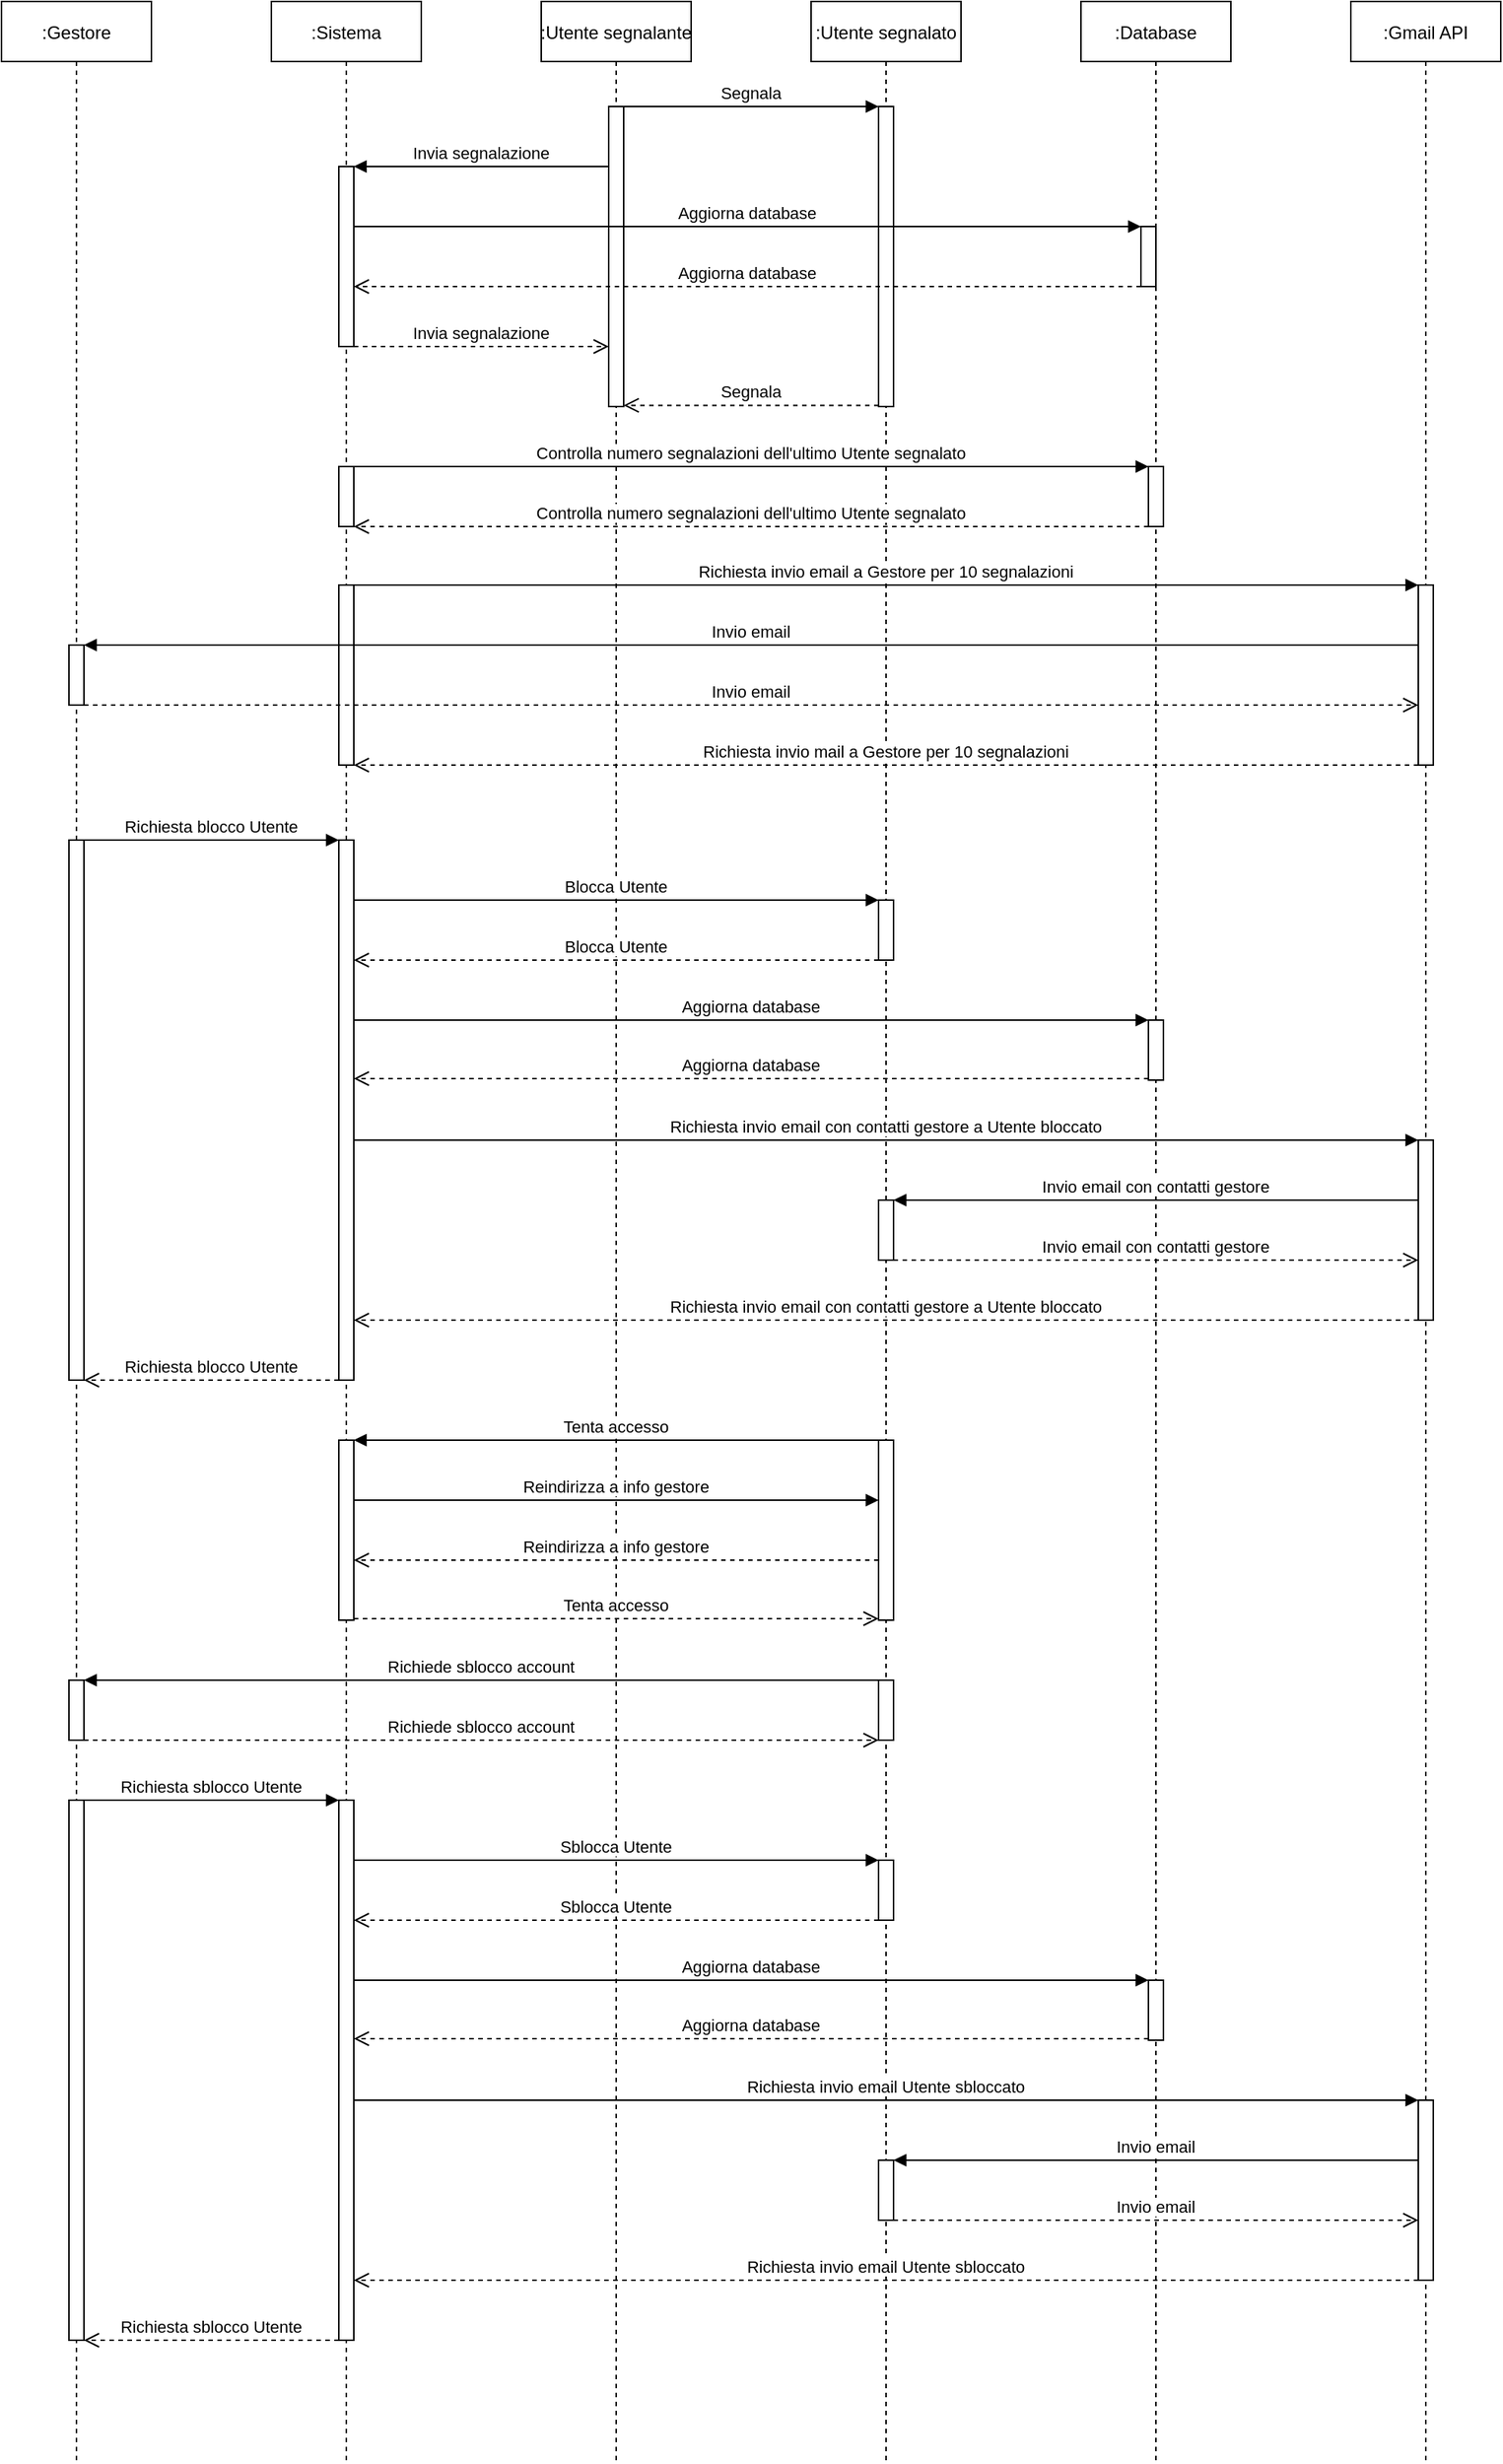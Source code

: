 <mxfile version="20.5.3" type="device"><diagram id="kgpKYQtTHZ0yAKxKKP6v" name="Page-1"><mxGraphModel dx="1678" dy="905" grid="1" gridSize="10" guides="1" tooltips="1" connect="1" arrows="1" fold="1" page="1" pageScale="1" pageWidth="850" pageHeight="1100" math="0" shadow="0"><root><mxCell id="0"/><mxCell id="1" parent="0"/><mxCell id="3nuBFxr9cyL0pnOWT2aG-1" value=":Gestore" style="shape=umlLifeline;perimeter=lifelinePerimeter;container=1;collapsible=0;recursiveResize=0;rounded=0;shadow=0;strokeWidth=1;" parent="1" vertex="1"><mxGeometry x="80" y="80" width="100" height="1640" as="geometry"/></mxCell><mxCell id="g_7kvoDyk1Va51lTNeU9-13" value="" style="points=[];perimeter=orthogonalPerimeter;rounded=0;shadow=0;strokeWidth=1;" vertex="1" parent="3nuBFxr9cyL0pnOWT2aG-1"><mxGeometry x="45" y="429" width="10" height="40" as="geometry"/></mxCell><mxCell id="g_7kvoDyk1Va51lTNeU9-17" value="" style="points=[];perimeter=orthogonalPerimeter;rounded=0;shadow=0;strokeWidth=1;" vertex="1" parent="3nuBFxr9cyL0pnOWT2aG-1"><mxGeometry x="45" y="559" width="10" height="360" as="geometry"/></mxCell><mxCell id="g_7kvoDyk1Va51lTNeU9-35" value="" style="points=[];perimeter=orthogonalPerimeter;rounded=0;shadow=0;strokeWidth=1;" vertex="1" parent="3nuBFxr9cyL0pnOWT2aG-1"><mxGeometry x="45" y="1119" width="10" height="40" as="geometry"/></mxCell><mxCell id="3nuBFxr9cyL0pnOWT2aG-5" value=":Utente segnalante" style="shape=umlLifeline;perimeter=lifelinePerimeter;container=1;collapsible=0;recursiveResize=0;rounded=0;shadow=0;strokeWidth=1;" parent="1" vertex="1"><mxGeometry x="440" y="80" width="100" height="1640" as="geometry"/></mxCell><mxCell id="3nuBFxr9cyL0pnOWT2aG-6" value="" style="points=[];perimeter=orthogonalPerimeter;rounded=0;shadow=0;strokeWidth=1;" parent="3nuBFxr9cyL0pnOWT2aG-5" vertex="1"><mxGeometry x="45" y="70" width="10" height="200" as="geometry"/></mxCell><mxCell id="3nuBFxr9cyL0pnOWT2aG-7" value="Segnala" style="verticalAlign=bottom;endArrow=open;dashed=1;endSize=8;shadow=0;strokeWidth=1;" parent="3nuBFxr9cyL0pnOWT2aG-5" edge="1"><mxGeometry relative="1" as="geometry"><mxPoint x="55" y="269.23" as="targetPoint"/><mxPoint x="225" y="269.23" as="sourcePoint"/></mxGeometry></mxCell><mxCell id="g_7kvoDyk1Va51lTNeU9-10" value="Invia segnalazione" style="verticalAlign=bottom;endArrow=open;dashed=1;endSize=8;shadow=0;strokeWidth=1;" edge="1" parent="3nuBFxr9cyL0pnOWT2aG-5"><mxGeometry relative="1" as="geometry"><mxPoint x="45" y="230.0" as="targetPoint"/><mxPoint x="-125" y="230.0" as="sourcePoint"/></mxGeometry></mxCell><mxCell id="g_7kvoDyk1Va51lTNeU9-1" value=":Utente segnalato" style="shape=umlLifeline;perimeter=lifelinePerimeter;container=1;collapsible=0;recursiveResize=0;rounded=0;shadow=0;strokeWidth=1;" vertex="1" parent="1"><mxGeometry x="620" y="80" width="100" height="1640" as="geometry"/></mxCell><mxCell id="g_7kvoDyk1Va51lTNeU9-2" value="" style="points=[];perimeter=orthogonalPerimeter;rounded=0;shadow=0;strokeWidth=1;" vertex="1" parent="g_7kvoDyk1Va51lTNeU9-1"><mxGeometry x="45" y="70" width="10" height="200" as="geometry"/></mxCell><mxCell id="g_7kvoDyk1Va51lTNeU9-22" value="" style="points=[];perimeter=orthogonalPerimeter;rounded=0;shadow=0;strokeWidth=1;" vertex="1" parent="g_7kvoDyk1Va51lTNeU9-1"><mxGeometry x="45" y="599" width="10" height="40" as="geometry"/></mxCell><mxCell id="g_7kvoDyk1Va51lTNeU9-32" value="" style="points=[];perimeter=orthogonalPerimeter;rounded=0;shadow=0;strokeWidth=1;" vertex="1" parent="g_7kvoDyk1Va51lTNeU9-1"><mxGeometry x="45" y="799" width="10" height="40" as="geometry"/></mxCell><mxCell id="g_7kvoDyk1Va51lTNeU9-34" value="" style="points=[];perimeter=orthogonalPerimeter;rounded=0;shadow=0;strokeWidth=1;" vertex="1" parent="g_7kvoDyk1Va51lTNeU9-1"><mxGeometry x="45" y="1119" width="10" height="40" as="geometry"/></mxCell><mxCell id="g_7kvoDyk1Va51lTNeU9-40" value="" style="points=[];perimeter=orthogonalPerimeter;rounded=0;shadow=0;strokeWidth=1;" vertex="1" parent="g_7kvoDyk1Va51lTNeU9-1"><mxGeometry x="45" y="959" width="10" height="120" as="geometry"/></mxCell><mxCell id="g_7kvoDyk1Va51lTNeU9-3" value=":Database" style="shape=umlLifeline;perimeter=lifelinePerimeter;container=1;collapsible=0;recursiveResize=0;rounded=0;shadow=0;strokeWidth=1;" vertex="1" parent="1"><mxGeometry x="800" y="80" width="100" height="1640" as="geometry"/></mxCell><mxCell id="g_7kvoDyk1Va51lTNeU9-25" value="" style="points=[];perimeter=orthogonalPerimeter;rounded=0;shadow=0;strokeWidth=1;" vertex="1" parent="g_7kvoDyk1Va51lTNeU9-3"><mxGeometry x="45" y="679" width="10" height="40" as="geometry"/></mxCell><mxCell id="g_7kvoDyk1Va51lTNeU9-64" value="" style="points=[];perimeter=orthogonalPerimeter;rounded=0;shadow=0;strokeWidth=1;" vertex="1" parent="g_7kvoDyk1Va51lTNeU9-3"><mxGeometry x="40" y="150" width="10" height="40" as="geometry"/></mxCell><mxCell id="g_7kvoDyk1Va51lTNeU9-67" value="" style="points=[];perimeter=orthogonalPerimeter;rounded=0;shadow=0;strokeWidth=1;" vertex="1" parent="g_7kvoDyk1Va51lTNeU9-3"><mxGeometry x="45" y="310" width="10" height="40" as="geometry"/></mxCell><mxCell id="g_7kvoDyk1Va51lTNeU9-5" value=":Gmail API" style="shape=umlLifeline;perimeter=lifelinePerimeter;container=1;collapsible=0;recursiveResize=0;rounded=0;shadow=0;strokeWidth=1;" vertex="1" parent="1"><mxGeometry x="980" y="80" width="100" height="1640" as="geometry"/></mxCell><mxCell id="g_7kvoDyk1Va51lTNeU9-6" value="" style="points=[];perimeter=orthogonalPerimeter;rounded=0;shadow=0;strokeWidth=1;" vertex="1" parent="g_7kvoDyk1Va51lTNeU9-5"><mxGeometry x="45" y="389" width="10" height="120" as="geometry"/></mxCell><mxCell id="g_7kvoDyk1Va51lTNeU9-28" value="" style="points=[];perimeter=orthogonalPerimeter;rounded=0;shadow=0;strokeWidth=1;" vertex="1" parent="g_7kvoDyk1Va51lTNeU9-5"><mxGeometry x="45" y="759" width="10" height="120" as="geometry"/></mxCell><mxCell id="g_7kvoDyk1Va51lTNeU9-7" value=":Sistema" style="shape=umlLifeline;perimeter=lifelinePerimeter;container=1;collapsible=0;recursiveResize=0;rounded=0;shadow=0;strokeWidth=1;" vertex="1" parent="1"><mxGeometry x="260" y="80" width="100" height="1640" as="geometry"/></mxCell><mxCell id="g_7kvoDyk1Va51lTNeU9-8" value="" style="points=[];perimeter=orthogonalPerimeter;rounded=0;shadow=0;strokeWidth=1;" vertex="1" parent="g_7kvoDyk1Va51lTNeU9-7"><mxGeometry x="45" y="110" width="10" height="120" as="geometry"/></mxCell><mxCell id="g_7kvoDyk1Va51lTNeU9-11" value="" style="points=[];perimeter=orthogonalPerimeter;rounded=0;shadow=0;strokeWidth=1;" vertex="1" parent="g_7kvoDyk1Va51lTNeU9-7"><mxGeometry x="45" y="389" width="10" height="120" as="geometry"/></mxCell><mxCell id="g_7kvoDyk1Va51lTNeU9-21" value="" style="points=[];perimeter=orthogonalPerimeter;rounded=0;shadow=0;strokeWidth=1;" vertex="1" parent="g_7kvoDyk1Va51lTNeU9-7"><mxGeometry x="45" y="559" width="10" height="360" as="geometry"/></mxCell><mxCell id="g_7kvoDyk1Va51lTNeU9-20" value="Richiesta blocco Utente" style="verticalAlign=bottom;endArrow=open;dashed=1;endSize=8;shadow=0;strokeWidth=1;" edge="1" parent="g_7kvoDyk1Va51lTNeU9-7"><mxGeometry relative="1" as="geometry"><mxPoint x="-125" y="919" as="targetPoint"/><mxPoint x="45" y="919" as="sourcePoint"/></mxGeometry></mxCell><mxCell id="g_7kvoDyk1Va51lTNeU9-9" value="Invia segnalazione" style="verticalAlign=bottom;endArrow=block;shadow=0;strokeWidth=1;" edge="1" parent="g_7kvoDyk1Va51lTNeU9-7"><mxGeometry relative="1" as="geometry"><mxPoint x="225" y="110.0" as="sourcePoint"/><mxPoint x="55" y="110.0" as="targetPoint"/><Array as="points"/></mxGeometry></mxCell><mxCell id="g_7kvoDyk1Va51lTNeU9-66" value="" style="points=[];perimeter=orthogonalPerimeter;rounded=0;shadow=0;strokeWidth=1;" vertex="1" parent="g_7kvoDyk1Va51lTNeU9-7"><mxGeometry x="45" y="310" width="10" height="40" as="geometry"/></mxCell><mxCell id="3nuBFxr9cyL0pnOWT2aG-8" value="Segnala" style="verticalAlign=bottom;endArrow=block;shadow=0;strokeWidth=1;" parent="1" edge="1"><mxGeometry relative="1" as="geometry"><mxPoint x="495.0" y="150" as="sourcePoint"/><mxPoint x="665.0" y="150" as="targetPoint"/><Array as="points"><mxPoint x="550" y="150"/></Array></mxGeometry></mxCell><mxCell id="g_7kvoDyk1Va51lTNeU9-12" value="Richiesta invio email a Gestore per 10 segnalazioni" style="verticalAlign=bottom;endArrow=block;shadow=0;strokeWidth=1;" edge="1" parent="1"><mxGeometry relative="1" as="geometry"><mxPoint x="315" y="469" as="sourcePoint"/><mxPoint x="1025" y="469" as="targetPoint"/><Array as="points"/></mxGeometry></mxCell><mxCell id="g_7kvoDyk1Va51lTNeU9-14" value="Richiesta invio mail a Gestore per 10 segnalazioni" style="verticalAlign=bottom;endArrow=open;dashed=1;endSize=8;shadow=0;strokeWidth=1;" edge="1" parent="1"><mxGeometry relative="1" as="geometry"><mxPoint x="315" y="589" as="targetPoint"/><mxPoint x="1025" y="589" as="sourcePoint"/></mxGeometry></mxCell><mxCell id="g_7kvoDyk1Va51lTNeU9-15" value="Invio email" style="verticalAlign=bottom;endArrow=block;shadow=0;strokeWidth=1;" edge="1" parent="1"><mxGeometry relative="1" as="geometry"><mxPoint x="1025" y="509.0" as="sourcePoint"/><mxPoint x="135" y="509.0" as="targetPoint"/><Array as="points"/><mxPoint as="offset"/></mxGeometry></mxCell><mxCell id="g_7kvoDyk1Va51lTNeU9-16" value="Invio email" style="verticalAlign=bottom;endArrow=open;dashed=1;endSize=8;shadow=0;strokeWidth=1;" edge="1" parent="1"><mxGeometry relative="1" as="geometry"><mxPoint x="1025" y="549.0" as="targetPoint"/><mxPoint x="135" y="549.0" as="sourcePoint"/></mxGeometry></mxCell><mxCell id="g_7kvoDyk1Va51lTNeU9-19" value="Richiesta blocco Utente" style="verticalAlign=bottom;endArrow=block;shadow=0;strokeWidth=1;" edge="1" parent="1" source="g_7kvoDyk1Va51lTNeU9-17" target="g_7kvoDyk1Va51lTNeU9-21"><mxGeometry relative="1" as="geometry"><mxPoint x="135" y="639" as="sourcePoint"/><mxPoint x="305.0" y="639" as="targetPoint"/><Array as="points"><mxPoint x="190" y="639"/></Array></mxGeometry></mxCell><mxCell id="g_7kvoDyk1Va51lTNeU9-23" value="Blocca Utente" style="verticalAlign=bottom;endArrow=block;shadow=0;strokeWidth=1;" edge="1" parent="1"><mxGeometry relative="1" as="geometry"><mxPoint x="315" y="679" as="sourcePoint"/><mxPoint x="665" y="679" as="targetPoint"/><Array as="points"/></mxGeometry></mxCell><mxCell id="g_7kvoDyk1Va51lTNeU9-24" value="Blocca Utente" style="verticalAlign=bottom;endArrow=open;dashed=1;endSize=8;shadow=0;strokeWidth=1;" edge="1" parent="1"><mxGeometry relative="1" as="geometry"><mxPoint x="315" y="719" as="targetPoint"/><mxPoint x="665" y="719" as="sourcePoint"/></mxGeometry></mxCell><mxCell id="g_7kvoDyk1Va51lTNeU9-26" value="Aggiorna database" style="verticalAlign=bottom;endArrow=block;shadow=0;strokeWidth=1;" edge="1" parent="1"><mxGeometry relative="1" as="geometry"><mxPoint x="315" y="759" as="sourcePoint"/><mxPoint x="845" y="759" as="targetPoint"/><Array as="points"><mxPoint x="430" y="759"/></Array></mxGeometry></mxCell><mxCell id="g_7kvoDyk1Va51lTNeU9-27" value="Aggiorna database" style="verticalAlign=bottom;endArrow=open;dashed=1;endSize=8;shadow=0;strokeWidth=1;" edge="1" parent="1"><mxGeometry relative="1" as="geometry"><mxPoint x="315" y="798" as="targetPoint"/><mxPoint x="845" y="798" as="sourcePoint"/></mxGeometry></mxCell><mxCell id="g_7kvoDyk1Va51lTNeU9-29" value="Richiesta invio email con contatti gestore a Utente bloccato" style="verticalAlign=bottom;endArrow=block;shadow=0;strokeWidth=1;" edge="1" parent="1" source="g_7kvoDyk1Va51lTNeU9-21" target="g_7kvoDyk1Va51lTNeU9-28"><mxGeometry relative="1" as="geometry"><mxPoint x="310" y="839.0" as="sourcePoint"/><mxPoint x="1020" y="839.0" as="targetPoint"/><Array as="points"/></mxGeometry></mxCell><mxCell id="g_7kvoDyk1Va51lTNeU9-30" value="Richiesta invio email con contatti gestore a Utente bloccato" style="verticalAlign=bottom;endArrow=open;dashed=1;endSize=8;shadow=0;strokeWidth=1;" edge="1" parent="1"><mxGeometry relative="1" as="geometry"><mxPoint x="315" y="959" as="targetPoint"/><mxPoint x="1025" y="959" as="sourcePoint"/></mxGeometry></mxCell><mxCell id="g_7kvoDyk1Va51lTNeU9-31" value="Invio email con contatti gestore" style="verticalAlign=bottom;endArrow=block;shadow=0;strokeWidth=1;" edge="1" parent="1"><mxGeometry relative="1" as="geometry"><mxPoint x="1025" y="879" as="sourcePoint"/><mxPoint x="675.0" y="879" as="targetPoint"/><Array as="points"/><mxPoint as="offset"/></mxGeometry></mxCell><mxCell id="g_7kvoDyk1Va51lTNeU9-33" value="Invio email con contatti gestore" style="verticalAlign=bottom;endArrow=open;dashed=1;endSize=8;shadow=0;strokeWidth=1;" edge="1" parent="1"><mxGeometry relative="1" as="geometry"><mxPoint x="1025" y="919" as="targetPoint"/><mxPoint x="675" y="919" as="sourcePoint"/></mxGeometry></mxCell><mxCell id="g_7kvoDyk1Va51lTNeU9-36" value="Richiede sblocco account" style="verticalAlign=bottom;endArrow=block;shadow=0;strokeWidth=1;" edge="1" parent="1"><mxGeometry relative="1" as="geometry"><mxPoint x="665" y="1199" as="sourcePoint"/><mxPoint x="135.0" y="1199" as="targetPoint"/><Array as="points"/></mxGeometry></mxCell><mxCell id="g_7kvoDyk1Va51lTNeU9-37" value="Richiede sblocco account" style="verticalAlign=bottom;endArrow=open;dashed=1;endSize=8;shadow=0;strokeWidth=1;" edge="1" parent="1"><mxGeometry relative="1" as="geometry"><mxPoint x="665" y="1239" as="targetPoint"/><mxPoint x="135.0" y="1239" as="sourcePoint"/></mxGeometry></mxCell><mxCell id="g_7kvoDyk1Va51lTNeU9-38" value="" style="points=[];perimeter=orthogonalPerimeter;rounded=0;shadow=0;strokeWidth=1;" vertex="1" parent="1"><mxGeometry x="305" y="1039" width="10" height="120" as="geometry"/></mxCell><mxCell id="g_7kvoDyk1Va51lTNeU9-39" value="Tenta accesso" style="verticalAlign=bottom;endArrow=open;dashed=1;endSize=8;shadow=0;strokeWidth=1;" edge="1" parent="1"><mxGeometry relative="1" as="geometry"><mxPoint x="665" y="1158" as="targetPoint"/><mxPoint x="315" y="1158" as="sourcePoint"/></mxGeometry></mxCell><mxCell id="g_7kvoDyk1Va51lTNeU9-41" value="Tenta accesso" style="verticalAlign=bottom;endArrow=block;shadow=0;strokeWidth=1;" edge="1" source="g_7kvoDyk1Va51lTNeU9-40" target="g_7kvoDyk1Va51lTNeU9-38" parent="1"><mxGeometry relative="1" as="geometry"><mxPoint x="-45" y="1039.0" as="targetPoint"/><Array as="points"><mxPoint x="370" y="1039"/></Array></mxGeometry></mxCell><mxCell id="g_7kvoDyk1Va51lTNeU9-42" value="Reindirizza a info gestore" style="verticalAlign=bottom;endArrow=block;shadow=0;strokeWidth=1;" edge="1" parent="1"><mxGeometry relative="1" as="geometry"><mxPoint x="315" y="1079" as="sourcePoint"/><mxPoint x="665" y="1079" as="targetPoint"/><Array as="points"/></mxGeometry></mxCell><mxCell id="g_7kvoDyk1Va51lTNeU9-43" value="Reindirizza a info gestore" style="verticalAlign=bottom;endArrow=open;dashed=1;endSize=8;shadow=0;strokeWidth=1;" edge="1" parent="1"><mxGeometry relative="1" as="geometry"><mxPoint x="315" y="1119" as="targetPoint"/><mxPoint x="665" y="1119" as="sourcePoint"/></mxGeometry></mxCell><mxCell id="g_7kvoDyk1Va51lTNeU9-46" value="" style="points=[];perimeter=orthogonalPerimeter;rounded=0;shadow=0;strokeWidth=1;" vertex="1" parent="1"><mxGeometry x="125" y="1279" width="10" height="360" as="geometry"/></mxCell><mxCell id="g_7kvoDyk1Va51lTNeU9-47" value="" style="points=[];perimeter=orthogonalPerimeter;rounded=0;shadow=0;strokeWidth=1;" vertex="1" parent="1"><mxGeometry x="665" y="1319" width="10" height="40" as="geometry"/></mxCell><mxCell id="g_7kvoDyk1Va51lTNeU9-48" value="" style="points=[];perimeter=orthogonalPerimeter;rounded=0;shadow=0;strokeWidth=1;" vertex="1" parent="1"><mxGeometry x="665" y="1519" width="10" height="40" as="geometry"/></mxCell><mxCell id="g_7kvoDyk1Va51lTNeU9-49" value="" style="points=[];perimeter=orthogonalPerimeter;rounded=0;shadow=0;strokeWidth=1;" vertex="1" parent="1"><mxGeometry x="845" y="1399" width="10" height="40" as="geometry"/></mxCell><mxCell id="g_7kvoDyk1Va51lTNeU9-50" value="" style="points=[];perimeter=orthogonalPerimeter;rounded=0;shadow=0;strokeWidth=1;" vertex="1" parent="1"><mxGeometry x="1025" y="1479" width="10" height="120" as="geometry"/></mxCell><mxCell id="g_7kvoDyk1Va51lTNeU9-51" value="" style="points=[];perimeter=orthogonalPerimeter;rounded=0;shadow=0;strokeWidth=1;" vertex="1" parent="1"><mxGeometry x="305" y="1279" width="10" height="360" as="geometry"/></mxCell><mxCell id="g_7kvoDyk1Va51lTNeU9-52" value="Richiesta sblocco Utente" style="verticalAlign=bottom;endArrow=open;dashed=1;endSize=8;shadow=0;strokeWidth=1;" edge="1" parent="1"><mxGeometry relative="1" as="geometry"><mxPoint x="135" y="1639" as="targetPoint"/><mxPoint x="305" y="1639" as="sourcePoint"/></mxGeometry></mxCell><mxCell id="g_7kvoDyk1Va51lTNeU9-53" value="Richiesta sblocco Utente" style="verticalAlign=bottom;endArrow=block;shadow=0;strokeWidth=1;" edge="1" source="g_7kvoDyk1Va51lTNeU9-46" target="g_7kvoDyk1Va51lTNeU9-51" parent="1"><mxGeometry relative="1" as="geometry"><mxPoint x="135" y="1279" as="sourcePoint"/><mxPoint x="305.0" y="1279" as="targetPoint"/><Array as="points"><mxPoint x="190" y="1279"/></Array></mxGeometry></mxCell><mxCell id="g_7kvoDyk1Va51lTNeU9-54" value="Sblocca Utente" style="verticalAlign=bottom;endArrow=block;shadow=0;strokeWidth=1;" edge="1" parent="1"><mxGeometry relative="1" as="geometry"><mxPoint x="315" y="1319" as="sourcePoint"/><mxPoint x="665" y="1319" as="targetPoint"/><Array as="points"/></mxGeometry></mxCell><mxCell id="g_7kvoDyk1Va51lTNeU9-55" value="Sblocca Utente" style="verticalAlign=bottom;endArrow=open;dashed=1;endSize=8;shadow=0;strokeWidth=1;" edge="1" parent="1"><mxGeometry relative="1" as="geometry"><mxPoint x="315" y="1359" as="targetPoint"/><mxPoint x="665" y="1359" as="sourcePoint"/></mxGeometry></mxCell><mxCell id="g_7kvoDyk1Va51lTNeU9-56" value="Aggiorna database" style="verticalAlign=bottom;endArrow=block;shadow=0;strokeWidth=1;" edge="1" parent="1"><mxGeometry relative="1" as="geometry"><mxPoint x="315" y="1399" as="sourcePoint"/><mxPoint x="845" y="1399" as="targetPoint"/><Array as="points"><mxPoint x="430" y="1399"/></Array></mxGeometry></mxCell><mxCell id="g_7kvoDyk1Va51lTNeU9-57" value="Aggiorna database" style="verticalAlign=bottom;endArrow=open;dashed=1;endSize=8;shadow=0;strokeWidth=1;" edge="1" parent="1"><mxGeometry relative="1" as="geometry"><mxPoint x="315" y="1438.0" as="targetPoint"/><mxPoint x="845" y="1438.0" as="sourcePoint"/></mxGeometry></mxCell><mxCell id="g_7kvoDyk1Va51lTNeU9-58" value="Richiesta invio email Utente sbloccato" style="verticalAlign=bottom;endArrow=block;shadow=0;strokeWidth=1;" edge="1" source="g_7kvoDyk1Va51lTNeU9-51" target="g_7kvoDyk1Va51lTNeU9-50" parent="1"><mxGeometry relative="1" as="geometry"><mxPoint x="310" y="1479.0" as="sourcePoint"/><mxPoint x="1020" y="1479.0" as="targetPoint"/><Array as="points"/></mxGeometry></mxCell><mxCell id="g_7kvoDyk1Va51lTNeU9-59" value="Richiesta invio email Utente sbloccato" style="verticalAlign=bottom;endArrow=open;dashed=1;endSize=8;shadow=0;strokeWidth=1;" edge="1" parent="1"><mxGeometry relative="1" as="geometry"><mxPoint x="315" y="1599" as="targetPoint"/><mxPoint x="1025.0" y="1599" as="sourcePoint"/></mxGeometry></mxCell><mxCell id="g_7kvoDyk1Va51lTNeU9-60" value="Invio email" style="verticalAlign=bottom;endArrow=block;shadow=0;strokeWidth=1;" edge="1" parent="1"><mxGeometry relative="1" as="geometry"><mxPoint x="1025.0" y="1519" as="sourcePoint"/><mxPoint x="675" y="1519" as="targetPoint"/><Array as="points"/><mxPoint as="offset"/></mxGeometry></mxCell><mxCell id="g_7kvoDyk1Va51lTNeU9-61" value="Invio email" style="verticalAlign=bottom;endArrow=open;dashed=1;endSize=8;shadow=0;strokeWidth=1;" edge="1" parent="1"><mxGeometry relative="1" as="geometry"><mxPoint x="1025.0" y="1559" as="targetPoint"/><mxPoint x="675" y="1559" as="sourcePoint"/></mxGeometry></mxCell><mxCell id="g_7kvoDyk1Va51lTNeU9-63" value="Aggiorna database" style="verticalAlign=bottom;endArrow=block;shadow=0;strokeWidth=1;" edge="1" parent="1"><mxGeometry relative="1" as="geometry"><mxPoint x="315" y="230.0" as="sourcePoint"/><mxPoint x="840.0" y="230.0" as="targetPoint"/><Array as="points"/></mxGeometry></mxCell><mxCell id="g_7kvoDyk1Va51lTNeU9-65" value="Aggiorna database" style="verticalAlign=bottom;endArrow=open;dashed=1;endSize=8;shadow=0;strokeWidth=1;" edge="1" parent="1"><mxGeometry relative="1" as="geometry"><mxPoint x="315" y="270" as="targetPoint"/><mxPoint x="840" y="270" as="sourcePoint"/></mxGeometry></mxCell><mxCell id="g_7kvoDyk1Va51lTNeU9-68" value="Controlla numero segnalazioni dell'ultimo Utente segnalato" style="verticalAlign=bottom;endArrow=block;shadow=0;strokeWidth=1;" edge="1" parent="1"><mxGeometry relative="1" as="geometry"><mxPoint x="315" y="390" as="sourcePoint"/><mxPoint x="845" y="390" as="targetPoint"/><Array as="points"/></mxGeometry></mxCell><mxCell id="g_7kvoDyk1Va51lTNeU9-69" value="Controlla numero segnalazioni dell'ultimo Utente segnalato" style="verticalAlign=bottom;endArrow=open;dashed=1;endSize=8;shadow=0;strokeWidth=1;" edge="1" parent="1"><mxGeometry relative="1" as="geometry"><mxPoint x="315" y="430" as="targetPoint"/><mxPoint x="845" y="430" as="sourcePoint"/></mxGeometry></mxCell></root></mxGraphModel></diagram></mxfile>